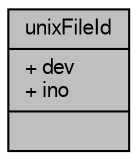 digraph "unixFileId"
{
  edge [fontname="FreeSans",fontsize="10",labelfontname="FreeSans",labelfontsize="10"];
  node [fontname="FreeSans",fontsize="10",shape=record];
  Node1 [label="{unixFileId\n|+ dev\l+ ino\l|}",height=0.2,width=0.4,color="black", fillcolor="grey75", style="filled", fontcolor="black"];
}
